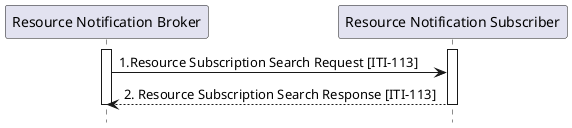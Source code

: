 @startuml
hide footbox

participant "Resource Notification Broker" as  Broker
participant "Resource Notification Subscriber" as  Subscriber

activate Broker
activate Subscriber
Broker -> Subscriber : 1.Resource Subscription Search Request [ITI-113]
Subscriber --> Broker : 2. Resource Subscription Search Response [ITI-113]
deactivate Subscriber
deactivate Broker

@enduml
